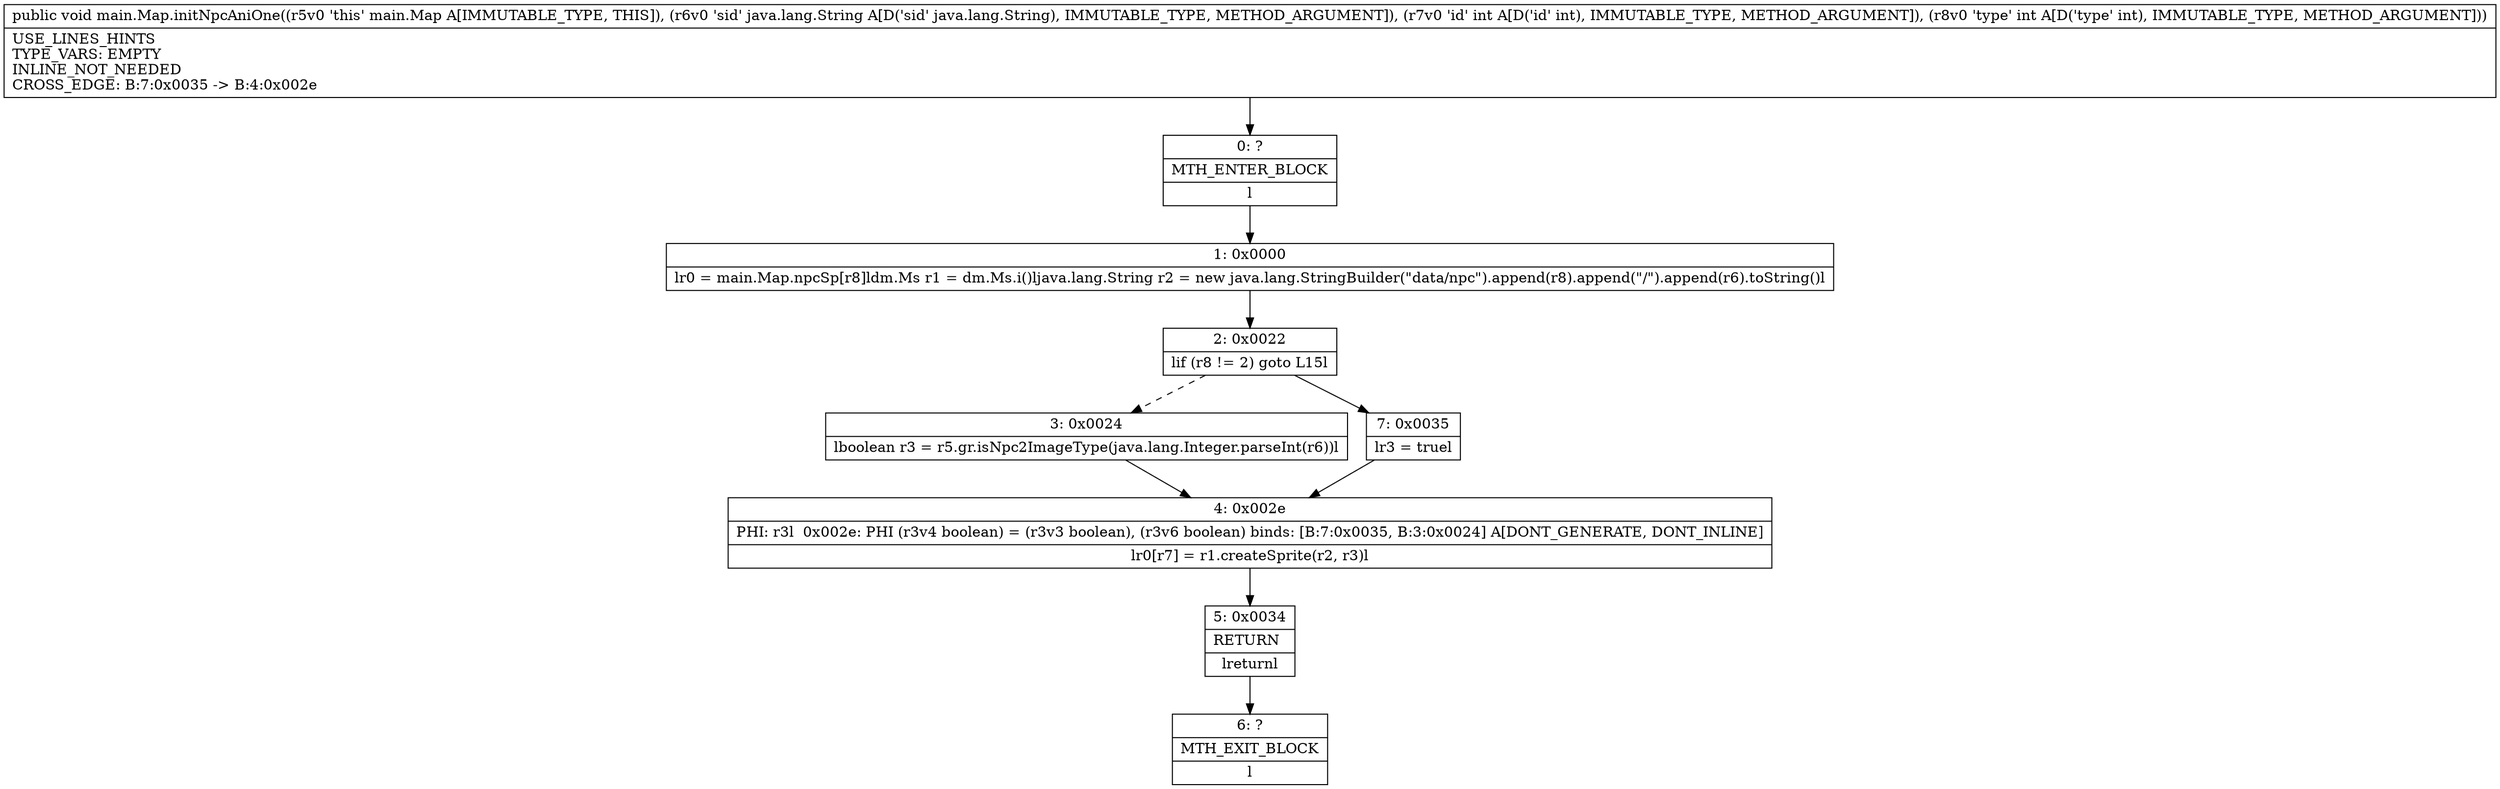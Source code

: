 digraph "CFG formain.Map.initNpcAniOne(Ljava\/lang\/String;II)V" {
Node_0 [shape=record,label="{0\:\ ?|MTH_ENTER_BLOCK\l|l}"];
Node_1 [shape=record,label="{1\:\ 0x0000|lr0 = main.Map.npcSp[r8]ldm.Ms r1 = dm.Ms.i()ljava.lang.String r2 = new java.lang.StringBuilder(\"data\/npc\").append(r8).append(\"\/\").append(r6).toString()l}"];
Node_2 [shape=record,label="{2\:\ 0x0022|lif (r8 != 2) goto L15l}"];
Node_3 [shape=record,label="{3\:\ 0x0024|lboolean r3 = r5.gr.isNpc2ImageType(java.lang.Integer.parseInt(r6))l}"];
Node_4 [shape=record,label="{4\:\ 0x002e|PHI: r3l  0x002e: PHI (r3v4 boolean) = (r3v3 boolean), (r3v6 boolean) binds: [B:7:0x0035, B:3:0x0024] A[DONT_GENERATE, DONT_INLINE]\l|lr0[r7] = r1.createSprite(r2, r3)l}"];
Node_5 [shape=record,label="{5\:\ 0x0034|RETURN\l|lreturnl}"];
Node_6 [shape=record,label="{6\:\ ?|MTH_EXIT_BLOCK\l|l}"];
Node_7 [shape=record,label="{7\:\ 0x0035|lr3 = truel}"];
MethodNode[shape=record,label="{public void main.Map.initNpcAniOne((r5v0 'this' main.Map A[IMMUTABLE_TYPE, THIS]), (r6v0 'sid' java.lang.String A[D('sid' java.lang.String), IMMUTABLE_TYPE, METHOD_ARGUMENT]), (r7v0 'id' int A[D('id' int), IMMUTABLE_TYPE, METHOD_ARGUMENT]), (r8v0 'type' int A[D('type' int), IMMUTABLE_TYPE, METHOD_ARGUMENT]))  | USE_LINES_HINTS\lTYPE_VARS: EMPTY\lINLINE_NOT_NEEDED\lCROSS_EDGE: B:7:0x0035 \-\> B:4:0x002e\l}"];
MethodNode -> Node_0;
Node_0 -> Node_1;
Node_1 -> Node_2;
Node_2 -> Node_3[style=dashed];
Node_2 -> Node_7;
Node_3 -> Node_4;
Node_4 -> Node_5;
Node_5 -> Node_6;
Node_7 -> Node_4;
}

